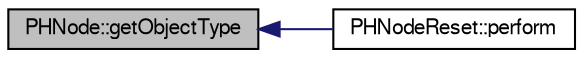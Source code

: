 digraph "PHNode::getObjectType"
{
  bgcolor="transparent";
  edge [fontname="FreeSans",fontsize="10",labelfontname="FreeSans",labelfontsize="10"];
  node [fontname="FreeSans",fontsize="10",shape=record];
  rankdir="LR";
  Node1 [label="PHNode::getObjectType",height=0.2,width=0.4,color="black", fillcolor="grey75", style="filled" fontcolor="black"];
  Node1 -> Node2 [dir="back",color="midnightblue",fontsize="10",style="solid",fontname="FreeSans"];
  Node2 [label="PHNodeReset::perform",height=0.2,width=0.4,color="black",URL="$d1/d1b/classPHNodeReset.html#a3ebec31e2e9e4eb7e961df219e6fa49d"];
}
